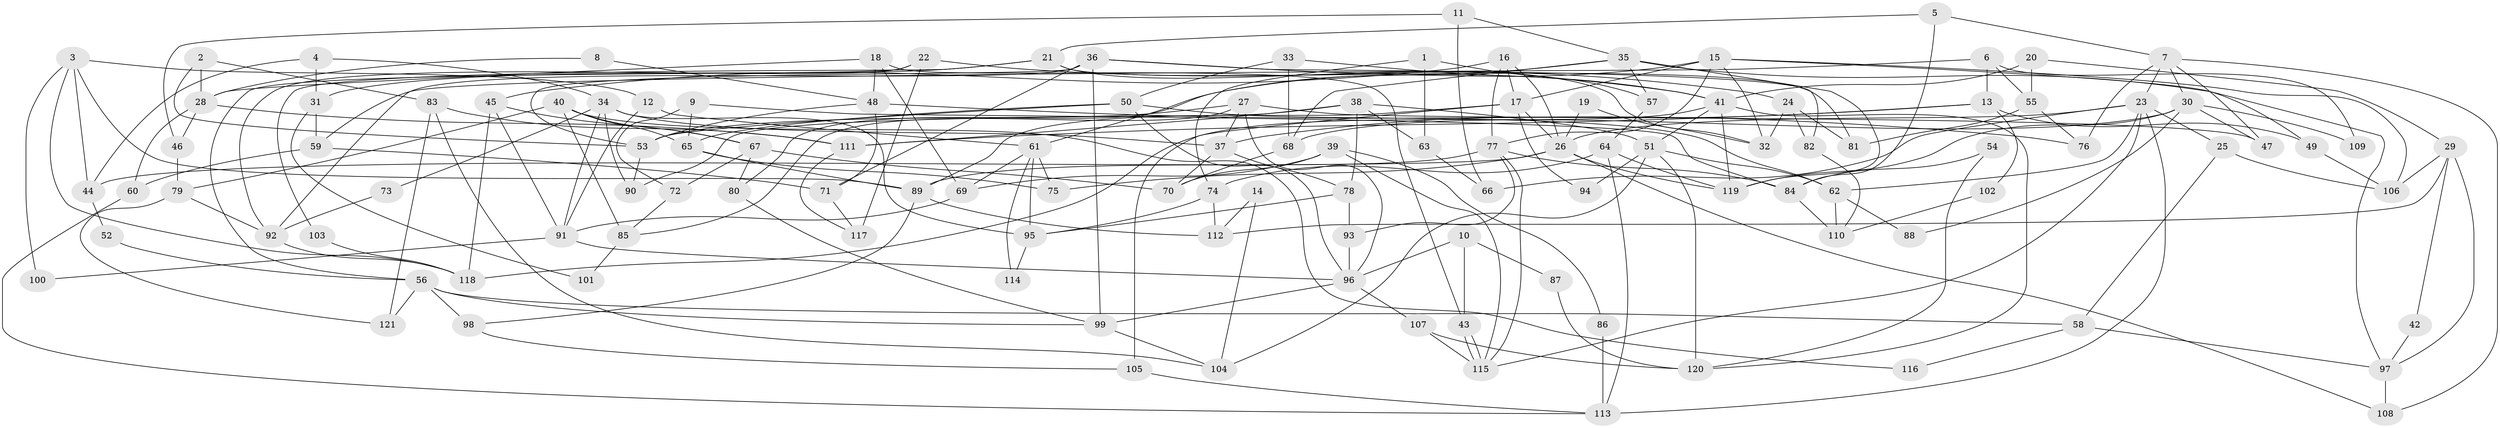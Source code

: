// Generated by graph-tools (version 1.1) at 2025/52/03/09/25 04:52:11]
// undirected, 121 vertices, 242 edges
graph export_dot {
graph [start="1"]
  node [color=gray90,style=filled];
  1;
  2;
  3;
  4;
  5;
  6;
  7;
  8;
  9;
  10;
  11;
  12;
  13;
  14;
  15;
  16;
  17;
  18;
  19;
  20;
  21;
  22;
  23;
  24;
  25;
  26;
  27;
  28;
  29;
  30;
  31;
  32;
  33;
  34;
  35;
  36;
  37;
  38;
  39;
  40;
  41;
  42;
  43;
  44;
  45;
  46;
  47;
  48;
  49;
  50;
  51;
  52;
  53;
  54;
  55;
  56;
  57;
  58;
  59;
  60;
  61;
  62;
  63;
  64;
  65;
  66;
  67;
  68;
  69;
  70;
  71;
  72;
  73;
  74;
  75;
  76;
  77;
  78;
  79;
  80;
  81;
  82;
  83;
  84;
  85;
  86;
  87;
  88;
  89;
  90;
  91;
  92;
  93;
  94;
  95;
  96;
  97;
  98;
  99;
  100;
  101;
  102;
  103;
  104;
  105;
  106;
  107;
  108;
  109;
  110;
  111;
  112;
  113;
  114;
  115;
  116;
  117;
  118;
  119;
  120;
  121;
  1 -- 74;
  1 -- 63;
  1 -- 57;
  2 -- 53;
  2 -- 28;
  2 -- 83;
  3 -- 89;
  3 -- 12;
  3 -- 44;
  3 -- 100;
  3 -- 118;
  4 -- 44;
  4 -- 34;
  4 -- 31;
  5 -- 84;
  5 -- 7;
  5 -- 21;
  6 -- 59;
  6 -- 13;
  6 -- 55;
  6 -- 109;
  7 -- 47;
  7 -- 23;
  7 -- 30;
  7 -- 76;
  7 -- 108;
  8 -- 48;
  8 -- 28;
  9 -- 65;
  9 -- 72;
  9 -- 84;
  10 -- 96;
  10 -- 43;
  10 -- 87;
  11 -- 46;
  11 -- 35;
  11 -- 66;
  12 -- 91;
  12 -- 61;
  13 -- 37;
  13 -- 111;
  13 -- 49;
  13 -- 102;
  14 -- 104;
  14 -- 112;
  15 -- 17;
  15 -- 49;
  15 -- 32;
  15 -- 77;
  15 -- 80;
  15 -- 106;
  16 -- 77;
  16 -- 26;
  16 -- 17;
  16 -- 45;
  17 -- 89;
  17 -- 26;
  17 -- 94;
  17 -- 105;
  18 -- 69;
  18 -- 48;
  18 -- 28;
  18 -- 43;
  19 -- 26;
  19 -- 32;
  20 -- 29;
  20 -- 41;
  20 -- 55;
  21 -- 81;
  21 -- 31;
  21 -- 32;
  21 -- 103;
  22 -- 24;
  22 -- 117;
  22 -- 56;
  22 -- 92;
  23 -- 113;
  23 -- 115;
  23 -- 25;
  23 -- 26;
  23 -- 62;
  23 -- 66;
  24 -- 32;
  24 -- 82;
  24 -- 81;
  25 -- 58;
  25 -- 106;
  26 -- 44;
  26 -- 75;
  26 -- 108;
  26 -- 119;
  27 -- 96;
  27 -- 37;
  27 -- 47;
  27 -- 53;
  27 -- 85;
  28 -- 60;
  28 -- 46;
  28 -- 111;
  29 -- 97;
  29 -- 106;
  29 -- 42;
  29 -- 112;
  30 -- 119;
  30 -- 47;
  30 -- 68;
  30 -- 88;
  30 -- 109;
  31 -- 59;
  31 -- 101;
  33 -- 41;
  33 -- 50;
  33 -- 68;
  34 -- 95;
  34 -- 91;
  34 -- 37;
  34 -- 73;
  34 -- 90;
  35 -- 68;
  35 -- 119;
  35 -- 57;
  35 -- 61;
  35 -- 97;
  36 -- 92;
  36 -- 53;
  36 -- 41;
  36 -- 71;
  36 -- 82;
  36 -- 99;
  37 -- 70;
  37 -- 78;
  38 -- 90;
  38 -- 78;
  38 -- 51;
  38 -- 63;
  38 -- 111;
  39 -- 70;
  39 -- 115;
  39 -- 69;
  39 -- 86;
  40 -- 65;
  40 -- 67;
  40 -- 79;
  40 -- 85;
  40 -- 116;
  41 -- 118;
  41 -- 51;
  41 -- 119;
  41 -- 120;
  42 -- 97;
  43 -- 115;
  43 -- 115;
  44 -- 52;
  45 -- 118;
  45 -- 67;
  45 -- 91;
  46 -- 79;
  48 -- 76;
  48 -- 53;
  48 -- 71;
  49 -- 106;
  50 -- 96;
  50 -- 62;
  50 -- 53;
  50 -- 65;
  51 -- 62;
  51 -- 94;
  51 -- 104;
  51 -- 120;
  52 -- 56;
  53 -- 90;
  54 -- 120;
  54 -- 84;
  55 -- 76;
  55 -- 81;
  56 -- 99;
  56 -- 58;
  56 -- 98;
  56 -- 121;
  57 -- 64;
  58 -- 97;
  58 -- 116;
  59 -- 71;
  59 -- 60;
  60 -- 113;
  61 -- 69;
  61 -- 75;
  61 -- 95;
  61 -- 114;
  62 -- 88;
  62 -- 110;
  63 -- 66;
  64 -- 119;
  64 -- 74;
  64 -- 113;
  65 -- 75;
  65 -- 89;
  67 -- 80;
  67 -- 70;
  67 -- 72;
  68 -- 70;
  69 -- 91;
  71 -- 117;
  72 -- 85;
  73 -- 92;
  74 -- 95;
  74 -- 112;
  77 -- 89;
  77 -- 84;
  77 -- 93;
  77 -- 115;
  78 -- 93;
  78 -- 95;
  79 -- 121;
  79 -- 92;
  80 -- 99;
  82 -- 110;
  83 -- 111;
  83 -- 104;
  83 -- 121;
  84 -- 110;
  85 -- 101;
  86 -- 113;
  87 -- 120;
  89 -- 112;
  89 -- 98;
  91 -- 96;
  91 -- 100;
  92 -- 118;
  93 -- 96;
  95 -- 114;
  96 -- 107;
  96 -- 99;
  97 -- 108;
  98 -- 105;
  99 -- 104;
  102 -- 110;
  103 -- 118;
  105 -- 113;
  107 -- 120;
  107 -- 115;
  111 -- 117;
}
